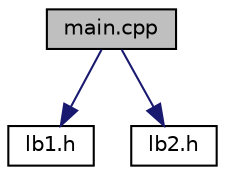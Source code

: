 digraph "main.cpp"
{
 // LATEX_PDF_SIZE
  edge [fontname="Helvetica",fontsize="10",labelfontname="Helvetica",labelfontsize="10"];
  node [fontname="Helvetica",fontsize="10",shape=record];
  Node1 [label="main.cpp",height=0.2,width=0.4,color="black", fillcolor="grey75", style="filled", fontcolor="black",tooltip="This is the test zhushi."];
  Node1 -> Node2 [color="midnightblue",fontsize="10",style="solid",fontname="Helvetica"];
  Node2 [label="lb1.h",height=0.2,width=0.4,color="black", fillcolor="white", style="filled",URL="$lb1_8h.html",tooltip=" "];
  Node1 -> Node3 [color="midnightblue",fontsize="10",style="solid",fontname="Helvetica"];
  Node3 [label="lb2.h",height=0.2,width=0.4,color="black", fillcolor="white", style="filled",URL="$lb2_8h.html",tooltip=" "];
}
